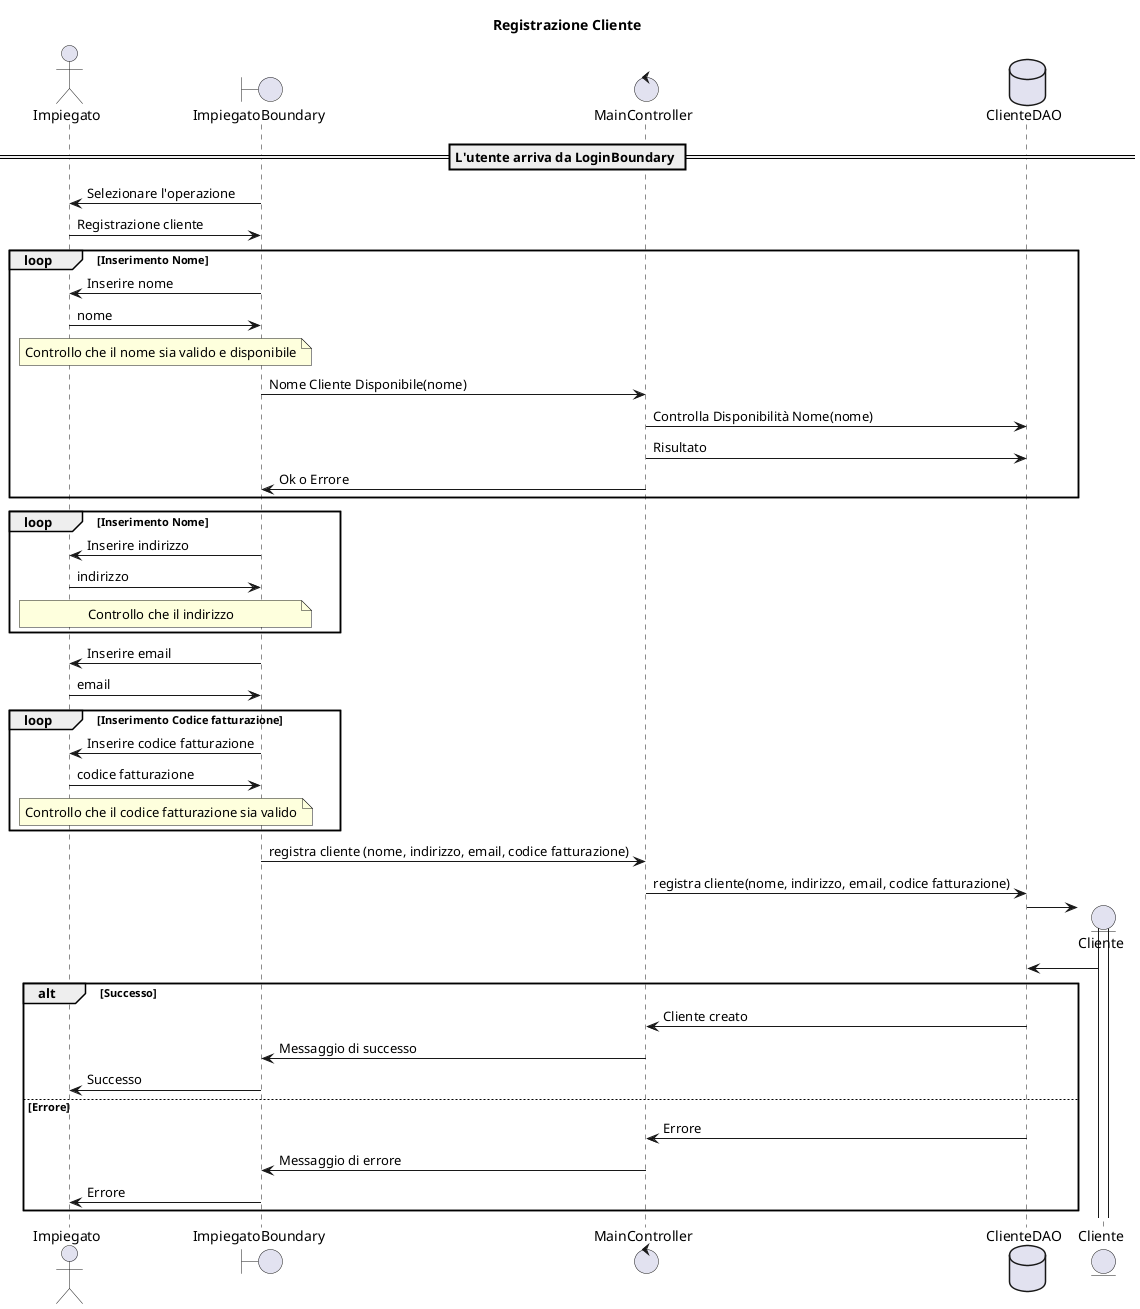 @startuml
actor Impiegato
boundary ImpiegatoBoundary
control MainController
database ClienteDAO

title Registrazione Cliente

== L'utente arriva da LoginBoundary ==
ImpiegatoBoundary -> Impiegato : Selezionare l'operazione
Impiegato -> ImpiegatoBoundary : Registrazione cliente

loop Inserimento Nome
    ImpiegatoBoundary -> Impiegato : Inserire nome
    Impiegato -> ImpiegatoBoundary : nome
    note over Impiegato, ImpiegatoBoundary : Controllo che il nome sia valido e disponibile
    ImpiegatoBoundary -> MainController : Nome Cliente Disponibile(nome)
    MainController -> ClienteDAO : Controlla Disponibilità Nome(nome)
    ClienteDAO <- MainController : Risultato
    MainController -> ImpiegatoBoundary : Ok o Errore
end

loop Inserimento Nome
    ImpiegatoBoundary -> Impiegato : Inserire indirizzo
    Impiegato -> ImpiegatoBoundary : indirizzo
    note over Impiegato, ImpiegatoBoundary : Controllo che il indirizzo
end

ImpiegatoBoundary -> Impiegato : Inserire email
Impiegato -> ImpiegatoBoundary : email

loop Inserimento Codice fatturazione
    ImpiegatoBoundary -> Impiegato : Inserire codice fatturazione
    Impiegato -> ImpiegatoBoundary : codice fatturazione
    note over Impiegato, ImpiegatoBoundary : Controllo che il codice fatturazione sia valido
end

ImpiegatoBoundary -> MainController : registra cliente (nome, indirizzo, email, codice fatturazione)
MainController -> ClienteDAO : registra cliente(nome, indirizzo, email, codice fatturazione)

create entity Cliente
ClienteDAO -> Cliente
activate Cliente
Cliente -> ClienteDAO


alt Successo
    ClienteDAO -> MainController : Cliente creato
    MainController -> ImpiegatoBoundary : Messaggio di successo
    ImpiegatoBoundary -> Impiegato: Successo
else Errore
    ClienteDAO -> MainController : Errore
    MainController -> ImpiegatoBoundary : Messaggio di errore
    ImpiegatoBoundary -> Impiegato : Errore
end

@enduml 
